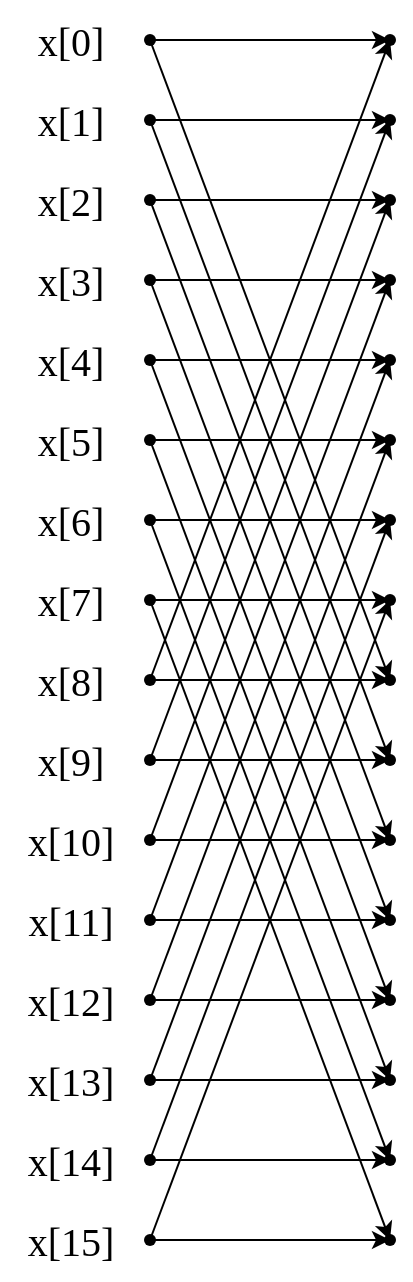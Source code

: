 <mxfile version="22.1.17" type="github">
  <diagram name="第 1 页" id="PlQmYlYMFUsXhehJsfZC">
    <mxGraphModel dx="1434" dy="746" grid="1" gridSize="10" guides="1" tooltips="1" connect="1" arrows="1" fold="1" page="1" pageScale="1" pageWidth="827" pageHeight="1169" math="0" shadow="0">
      <root>
        <mxCell id="0" />
        <mxCell id="1" parent="0" />
        <mxCell id="Fbb4tmbp8fCs58sTuZUb-35" style="edgeStyle=orthogonalEdgeStyle;rounded=0;orthogonalLoop=1;jettySize=auto;html=1;" edge="1" parent="1" source="Fbb4tmbp8fCs58sTuZUb-1" target="Fbb4tmbp8fCs58sTuZUb-17">
          <mxGeometry relative="1" as="geometry" />
        </mxCell>
        <mxCell id="Fbb4tmbp8fCs58sTuZUb-1" value="" style="shape=waypoint;sketch=0;size=6;pointerEvents=1;points=[];fillColor=none;resizable=0;rotatable=0;perimeter=centerPerimeter;snapToPoint=1;" vertex="1" parent="1">
          <mxGeometry x="190" y="110" width="20" height="20" as="geometry" />
        </mxCell>
        <mxCell id="Fbb4tmbp8fCs58sTuZUb-2" value="" style="shape=waypoint;sketch=0;size=6;pointerEvents=1;points=[];fillColor=none;resizable=0;rotatable=0;perimeter=centerPerimeter;snapToPoint=1;" vertex="1" parent="1">
          <mxGeometry x="190" y="230" width="20" height="20" as="geometry" />
        </mxCell>
        <mxCell id="Fbb4tmbp8fCs58sTuZUb-55" style="edgeStyle=none;shape=connector;rounded=0;orthogonalLoop=1;jettySize=auto;html=1;labelBackgroundColor=default;strokeColor=default;align=center;verticalAlign=middle;fontFamily=Helvetica;fontSize=11;fontColor=default;endArrow=classic;" edge="1" parent="1" source="Fbb4tmbp8fCs58sTuZUb-3" target="Fbb4tmbp8fCs58sTuZUb-19">
          <mxGeometry relative="1" as="geometry" />
        </mxCell>
        <mxCell id="Fbb4tmbp8fCs58sTuZUb-3" value="" style="shape=waypoint;sketch=0;size=6;pointerEvents=1;points=[];fillColor=none;resizable=0;rotatable=0;perimeter=centerPerimeter;snapToPoint=1;" vertex="1" parent="1">
          <mxGeometry x="190" y="190" width="20" height="20" as="geometry" />
        </mxCell>
        <mxCell id="Fbb4tmbp8fCs58sTuZUb-53" style="edgeStyle=orthogonalEdgeStyle;rounded=0;orthogonalLoop=1;jettySize=auto;html=1;" edge="1" parent="1" source="Fbb4tmbp8fCs58sTuZUb-4" target="Fbb4tmbp8fCs58sTuZUb-20">
          <mxGeometry relative="1" as="geometry" />
        </mxCell>
        <mxCell id="Fbb4tmbp8fCs58sTuZUb-54" style="rounded=0;orthogonalLoop=1;jettySize=auto;html=1;" edge="1" parent="1" source="Fbb4tmbp8fCs58sTuZUb-4" target="Fbb4tmbp8fCs58sTuZUb-28">
          <mxGeometry relative="1" as="geometry" />
        </mxCell>
        <mxCell id="Fbb4tmbp8fCs58sTuZUb-4" value="" style="shape=waypoint;sketch=0;size=6;pointerEvents=1;points=[];fillColor=none;resizable=0;rotatable=0;perimeter=centerPerimeter;snapToPoint=1;" vertex="1" parent="1">
          <mxGeometry x="190" y="150" width="20" height="20" as="geometry" />
        </mxCell>
        <mxCell id="Fbb4tmbp8fCs58sTuZUb-5" value="" style="shape=waypoint;sketch=0;size=6;pointerEvents=1;points=[];fillColor=none;resizable=0;rotatable=0;perimeter=centerPerimeter;snapToPoint=1;" vertex="1" parent="1">
          <mxGeometry x="190" y="270" width="20" height="20" as="geometry" />
        </mxCell>
        <mxCell id="Fbb4tmbp8fCs58sTuZUb-67" style="edgeStyle=none;shape=connector;rounded=0;orthogonalLoop=1;jettySize=auto;html=1;labelBackgroundColor=default;strokeColor=default;align=center;verticalAlign=middle;fontFamily=Helvetica;fontSize=11;fontColor=default;endArrow=classic;" edge="1" parent="1" source="Fbb4tmbp8fCs58sTuZUb-6" target="Fbb4tmbp8fCs58sTuZUb-22">
          <mxGeometry relative="1" as="geometry" />
        </mxCell>
        <mxCell id="Fbb4tmbp8fCs58sTuZUb-6" value="" style="shape=waypoint;sketch=0;size=6;pointerEvents=1;points=[];fillColor=none;resizable=0;rotatable=0;perimeter=centerPerimeter;snapToPoint=1;" vertex="1" parent="1">
          <mxGeometry x="190" y="390" width="20" height="20" as="geometry" />
        </mxCell>
        <mxCell id="Fbb4tmbp8fCs58sTuZUb-7" value="" style="shape=waypoint;sketch=0;size=6;pointerEvents=1;points=[];fillColor=none;resizable=0;rotatable=0;perimeter=centerPerimeter;snapToPoint=1;" vertex="1" parent="1">
          <mxGeometry x="190" y="350" width="20" height="20" as="geometry" />
        </mxCell>
        <mxCell id="Fbb4tmbp8fCs58sTuZUb-8" value="" style="shape=waypoint;sketch=0;size=6;pointerEvents=1;points=[];fillColor=none;resizable=0;rotatable=0;perimeter=centerPerimeter;snapToPoint=1;" vertex="1" parent="1">
          <mxGeometry x="190" y="310" width="20" height="20" as="geometry" />
        </mxCell>
        <mxCell id="Fbb4tmbp8fCs58sTuZUb-9" value="" style="shape=waypoint;sketch=0;size=6;pointerEvents=1;points=[];fillColor=none;resizable=0;rotatable=0;perimeter=centerPerimeter;snapToPoint=1;" vertex="1" parent="1">
          <mxGeometry x="190" y="430" width="20" height="20" as="geometry" />
        </mxCell>
        <mxCell id="Fbb4tmbp8fCs58sTuZUb-76" style="edgeStyle=none;shape=connector;rounded=0;orthogonalLoop=1;jettySize=auto;html=1;labelBackgroundColor=default;strokeColor=default;align=center;verticalAlign=middle;fontFamily=Helvetica;fontSize=11;fontColor=default;endArrow=classic;" edge="1" parent="1" source="Fbb4tmbp8fCs58sTuZUb-10" target="Fbb4tmbp8fCs58sTuZUb-26">
          <mxGeometry relative="1" as="geometry" />
        </mxCell>
        <mxCell id="Fbb4tmbp8fCs58sTuZUb-10" value="" style="shape=waypoint;sketch=0;size=6;pointerEvents=1;points=[];fillColor=none;resizable=0;rotatable=0;perimeter=centerPerimeter;snapToPoint=1;" vertex="1" parent="1">
          <mxGeometry x="190" y="550" width="20" height="20" as="geometry" />
        </mxCell>
        <mxCell id="Fbb4tmbp8fCs58sTuZUb-72" style="edgeStyle=none;shape=connector;rounded=0;orthogonalLoop=1;jettySize=auto;html=1;labelBackgroundColor=default;strokeColor=default;align=center;verticalAlign=middle;fontFamily=Helvetica;fontSize=11;fontColor=default;endArrow=classic;" edge="1" parent="1" source="Fbb4tmbp8fCs58sTuZUb-11" target="Fbb4tmbp8fCs58sTuZUb-19">
          <mxGeometry relative="1" as="geometry" />
        </mxCell>
        <mxCell id="Fbb4tmbp8fCs58sTuZUb-11" value="" style="shape=waypoint;sketch=0;size=6;pointerEvents=1;points=[];fillColor=none;resizable=0;rotatable=0;perimeter=centerPerimeter;snapToPoint=1;" vertex="1" parent="1">
          <mxGeometry x="190" y="510" width="20" height="20" as="geometry" />
        </mxCell>
        <mxCell id="Fbb4tmbp8fCs58sTuZUb-12" value="" style="shape=waypoint;sketch=0;size=6;pointerEvents=1;points=[];fillColor=none;resizable=0;rotatable=0;perimeter=centerPerimeter;snapToPoint=1;" vertex="1" parent="1">
          <mxGeometry x="190" y="470" width="20" height="20" as="geometry" />
        </mxCell>
        <mxCell id="Fbb4tmbp8fCs58sTuZUb-77" style="edgeStyle=none;shape=connector;rounded=0;orthogonalLoop=1;jettySize=auto;html=1;labelBackgroundColor=default;strokeColor=default;align=center;verticalAlign=middle;fontFamily=Helvetica;fontSize=11;fontColor=default;endArrow=classic;" edge="1" parent="1" source="Fbb4tmbp8fCs58sTuZUb-13" target="Fbb4tmbp8fCs58sTuZUb-21">
          <mxGeometry relative="1" as="geometry" />
        </mxCell>
        <mxCell id="Fbb4tmbp8fCs58sTuZUb-13" value="" style="shape=waypoint;sketch=0;size=6;pointerEvents=1;points=[];fillColor=none;resizable=0;rotatable=0;perimeter=centerPerimeter;snapToPoint=1;" vertex="1" parent="1">
          <mxGeometry x="190" y="590" width="20" height="20" as="geometry" />
        </mxCell>
        <mxCell id="Fbb4tmbp8fCs58sTuZUb-83" style="edgeStyle=none;shape=connector;rounded=0;orthogonalLoop=1;jettySize=auto;html=1;labelBackgroundColor=default;strokeColor=default;align=center;verticalAlign=middle;fontFamily=Helvetica;fontSize=11;fontColor=default;endArrow=classic;" edge="1" parent="1" source="Fbb4tmbp8fCs58sTuZUb-14" target="Fbb4tmbp8fCs58sTuZUb-22">
          <mxGeometry relative="1" as="geometry" />
        </mxCell>
        <mxCell id="Fbb4tmbp8fCs58sTuZUb-14" value="" style="shape=waypoint;sketch=0;size=6;pointerEvents=1;points=[];fillColor=none;resizable=0;rotatable=0;perimeter=centerPerimeter;snapToPoint=1;" vertex="1" parent="1">
          <mxGeometry x="190" y="710" width="20" height="20" as="geometry" />
        </mxCell>
        <mxCell id="Fbb4tmbp8fCs58sTuZUb-15" value="" style="shape=waypoint;sketch=0;size=6;pointerEvents=1;points=[];fillColor=none;resizable=0;rotatable=0;perimeter=centerPerimeter;snapToPoint=1;" vertex="1" parent="1">
          <mxGeometry x="190" y="670" width="20" height="20" as="geometry" />
        </mxCell>
        <mxCell id="Fbb4tmbp8fCs58sTuZUb-80" style="edgeStyle=none;shape=connector;rounded=0;orthogonalLoop=1;jettySize=auto;html=1;labelBackgroundColor=default;strokeColor=default;align=center;verticalAlign=middle;fontFamily=Helvetica;fontSize=11;fontColor=default;endArrow=classic;" edge="1" parent="1" source="Fbb4tmbp8fCs58sTuZUb-16" target="Fbb4tmbp8fCs58sTuZUb-32">
          <mxGeometry relative="1" as="geometry" />
        </mxCell>
        <mxCell id="Fbb4tmbp8fCs58sTuZUb-16" value="" style="shape=waypoint;sketch=0;size=6;pointerEvents=1;points=[];fillColor=none;resizable=0;rotatable=0;perimeter=centerPerimeter;snapToPoint=1;" vertex="1" parent="1">
          <mxGeometry x="190" y="630" width="20" height="20" as="geometry" />
        </mxCell>
        <mxCell id="Fbb4tmbp8fCs58sTuZUb-17" value="" style="shape=waypoint;sketch=0;size=6;pointerEvents=1;points=[];fillColor=none;resizable=0;rotatable=0;perimeter=centerPerimeter;snapToPoint=1;" vertex="1" parent="1">
          <mxGeometry x="310" y="110" width="20" height="20" as="geometry" />
        </mxCell>
        <mxCell id="Fbb4tmbp8fCs58sTuZUb-18" value="" style="shape=waypoint;sketch=0;size=6;pointerEvents=1;points=[];fillColor=none;resizable=0;rotatable=0;perimeter=centerPerimeter;snapToPoint=1;" vertex="1" parent="1">
          <mxGeometry x="310" y="230" width="20" height="20" as="geometry" />
        </mxCell>
        <mxCell id="Fbb4tmbp8fCs58sTuZUb-19" value="" style="shape=waypoint;sketch=0;size=6;pointerEvents=1;points=[];fillColor=none;resizable=0;rotatable=0;perimeter=centerPerimeter;snapToPoint=1;" vertex="1" parent="1">
          <mxGeometry x="310" y="190" width="20" height="20" as="geometry" />
        </mxCell>
        <mxCell id="Fbb4tmbp8fCs58sTuZUb-20" value="" style="shape=waypoint;sketch=0;size=6;pointerEvents=1;points=[];fillColor=none;resizable=0;rotatable=0;perimeter=centerPerimeter;snapToPoint=1;" vertex="1" parent="1">
          <mxGeometry x="310" y="150" width="20" height="20" as="geometry" />
        </mxCell>
        <mxCell id="Fbb4tmbp8fCs58sTuZUb-21" value="" style="shape=waypoint;sketch=0;size=6;pointerEvents=1;points=[];fillColor=none;resizable=0;rotatable=0;perimeter=centerPerimeter;snapToPoint=1;" vertex="1" parent="1">
          <mxGeometry x="310" y="270" width="20" height="20" as="geometry" />
        </mxCell>
        <mxCell id="Fbb4tmbp8fCs58sTuZUb-22" value="" style="shape=waypoint;sketch=0;size=6;pointerEvents=1;points=[];fillColor=none;resizable=0;rotatable=0;perimeter=centerPerimeter;snapToPoint=1;" vertex="1" parent="1">
          <mxGeometry x="310" y="390" width="20" height="20" as="geometry" />
        </mxCell>
        <mxCell id="Fbb4tmbp8fCs58sTuZUb-23" value="" style="shape=waypoint;sketch=0;size=6;pointerEvents=1;points=[];fillColor=none;resizable=0;rotatable=0;perimeter=centerPerimeter;snapToPoint=1;" vertex="1" parent="1">
          <mxGeometry x="310" y="350" width="20" height="20" as="geometry" />
        </mxCell>
        <mxCell id="Fbb4tmbp8fCs58sTuZUb-24" value="" style="shape=waypoint;sketch=0;size=6;pointerEvents=1;points=[];fillColor=none;resizable=0;rotatable=0;perimeter=centerPerimeter;snapToPoint=1;" vertex="1" parent="1">
          <mxGeometry x="310" y="310" width="20" height="20" as="geometry" />
        </mxCell>
        <mxCell id="Fbb4tmbp8fCs58sTuZUb-25" value="" style="shape=waypoint;sketch=0;size=6;pointerEvents=1;points=[];fillColor=none;resizable=0;rotatable=0;perimeter=centerPerimeter;snapToPoint=1;" vertex="1" parent="1">
          <mxGeometry x="310" y="430" width="20" height="20" as="geometry" />
        </mxCell>
        <mxCell id="Fbb4tmbp8fCs58sTuZUb-26" value="" style="shape=waypoint;sketch=0;size=6;pointerEvents=1;points=[];fillColor=none;resizable=0;rotatable=0;perimeter=centerPerimeter;snapToPoint=1;" vertex="1" parent="1">
          <mxGeometry x="310" y="550" width="20" height="20" as="geometry" />
        </mxCell>
        <mxCell id="Fbb4tmbp8fCs58sTuZUb-27" value="" style="shape=waypoint;sketch=0;size=6;pointerEvents=1;points=[];fillColor=none;resizable=0;rotatable=0;perimeter=centerPerimeter;snapToPoint=1;" vertex="1" parent="1">
          <mxGeometry x="310" y="510" width="20" height="20" as="geometry" />
        </mxCell>
        <mxCell id="Fbb4tmbp8fCs58sTuZUb-28" value="" style="shape=waypoint;sketch=0;size=6;pointerEvents=1;points=[];fillColor=none;resizable=0;rotatable=0;perimeter=centerPerimeter;snapToPoint=1;" vertex="1" parent="1">
          <mxGeometry x="310" y="470" width="20" height="20" as="geometry" />
        </mxCell>
        <mxCell id="Fbb4tmbp8fCs58sTuZUb-29" value="" style="shape=waypoint;sketch=0;size=6;pointerEvents=1;points=[];fillColor=none;resizable=0;rotatable=0;perimeter=centerPerimeter;snapToPoint=1;" vertex="1" parent="1">
          <mxGeometry x="310" y="590" width="20" height="20" as="geometry" />
        </mxCell>
        <mxCell id="Fbb4tmbp8fCs58sTuZUb-30" value="" style="shape=waypoint;sketch=0;size=6;pointerEvents=1;points=[];fillColor=none;resizable=0;rotatable=0;perimeter=centerPerimeter;snapToPoint=1;" vertex="1" parent="1">
          <mxGeometry x="310" y="710" width="20" height="20" as="geometry" />
        </mxCell>
        <mxCell id="Fbb4tmbp8fCs58sTuZUb-31" value="" style="shape=waypoint;sketch=0;size=6;pointerEvents=1;points=[];fillColor=none;resizable=0;rotatable=0;perimeter=centerPerimeter;snapToPoint=1;" vertex="1" parent="1">
          <mxGeometry x="310" y="670" width="20" height="20" as="geometry" />
        </mxCell>
        <mxCell id="Fbb4tmbp8fCs58sTuZUb-32" value="" style="shape=waypoint;sketch=0;size=6;pointerEvents=1;points=[];fillColor=none;resizable=0;rotatable=0;perimeter=centerPerimeter;snapToPoint=1;" vertex="1" parent="1">
          <mxGeometry x="310" y="630" width="20" height="20" as="geometry" />
        </mxCell>
        <mxCell id="Fbb4tmbp8fCs58sTuZUb-36" value="&lt;font style=&quot;font-size: 20px;&quot; face=&quot;Times New Roman&quot;&gt;x[0]&lt;/font&gt;" style="text;html=1;align=center;verticalAlign=middle;resizable=0;points=[];autosize=1;strokeColor=none;fillColor=none;" vertex="1" parent="1">
          <mxGeometry x="130" y="100" width="60" height="40" as="geometry" />
        </mxCell>
        <mxCell id="Fbb4tmbp8fCs58sTuZUb-37" value="&lt;font style=&quot;font-size: 20px;&quot; face=&quot;Times New Roman&quot;&gt;x[1]&lt;/font&gt;" style="text;html=1;align=center;verticalAlign=middle;resizable=0;points=[];autosize=1;strokeColor=none;fillColor=none;" vertex="1" parent="1">
          <mxGeometry x="130" y="140" width="60" height="40" as="geometry" />
        </mxCell>
        <mxCell id="Fbb4tmbp8fCs58sTuZUb-38" value="&lt;font style=&quot;font-size: 20px;&quot; face=&quot;Times New Roman&quot;&gt;x[2]&lt;/font&gt;" style="text;html=1;align=center;verticalAlign=middle;resizable=0;points=[];autosize=1;strokeColor=none;fillColor=none;" vertex="1" parent="1">
          <mxGeometry x="130" y="180" width="60" height="40" as="geometry" />
        </mxCell>
        <mxCell id="Fbb4tmbp8fCs58sTuZUb-39" value="&lt;font style=&quot;font-size: 20px;&quot; face=&quot;Times New Roman&quot;&gt;x[3]&lt;/font&gt;" style="text;html=1;align=center;verticalAlign=middle;resizable=0;points=[];autosize=1;strokeColor=none;fillColor=none;" vertex="1" parent="1">
          <mxGeometry x="130" y="220" width="60" height="40" as="geometry" />
        </mxCell>
        <mxCell id="Fbb4tmbp8fCs58sTuZUb-40" value="&lt;font style=&quot;font-size: 20px;&quot; face=&quot;Times New Roman&quot;&gt;x[4]&lt;/font&gt;" style="text;html=1;align=center;verticalAlign=middle;resizable=0;points=[];autosize=1;strokeColor=none;fillColor=none;" vertex="1" parent="1">
          <mxGeometry x="130" y="260" width="60" height="40" as="geometry" />
        </mxCell>
        <mxCell id="Fbb4tmbp8fCs58sTuZUb-41" value="&lt;font style=&quot;font-size: 20px;&quot; face=&quot;Times New Roman&quot;&gt;x[5]&lt;/font&gt;" style="text;html=1;align=center;verticalAlign=middle;resizable=0;points=[];autosize=1;strokeColor=none;fillColor=none;" vertex="1" parent="1">
          <mxGeometry x="130" y="300" width="60" height="40" as="geometry" />
        </mxCell>
        <mxCell id="Fbb4tmbp8fCs58sTuZUb-42" value="&lt;font style=&quot;font-size: 20px;&quot; face=&quot;Times New Roman&quot;&gt;x[6]&lt;/font&gt;" style="text;html=1;align=center;verticalAlign=middle;resizable=0;points=[];autosize=1;strokeColor=none;fillColor=none;" vertex="1" parent="1">
          <mxGeometry x="130" y="340" width="60" height="40" as="geometry" />
        </mxCell>
        <mxCell id="Fbb4tmbp8fCs58sTuZUb-43" value="&lt;font style=&quot;font-size: 20px;&quot; face=&quot;Times New Roman&quot;&gt;x[7]&lt;/font&gt;" style="text;html=1;align=center;verticalAlign=middle;resizable=0;points=[];autosize=1;strokeColor=none;fillColor=none;" vertex="1" parent="1">
          <mxGeometry x="130" y="380" width="60" height="40" as="geometry" />
        </mxCell>
        <mxCell id="Fbb4tmbp8fCs58sTuZUb-44" value="&lt;font style=&quot;font-size: 20px;&quot; face=&quot;Times New Roman&quot;&gt;x[8]&lt;/font&gt;" style="text;html=1;align=center;verticalAlign=middle;resizable=0;points=[];autosize=1;strokeColor=none;fillColor=none;" vertex="1" parent="1">
          <mxGeometry x="130" y="420" width="60" height="40" as="geometry" />
        </mxCell>
        <mxCell id="Fbb4tmbp8fCs58sTuZUb-45" value="&lt;font style=&quot;font-size: 20px;&quot; face=&quot;Times New Roman&quot;&gt;x[9]&lt;/font&gt;" style="text;html=1;align=center;verticalAlign=middle;resizable=0;points=[];autosize=1;strokeColor=none;fillColor=none;" vertex="1" parent="1">
          <mxGeometry x="130" y="460" width="60" height="40" as="geometry" />
        </mxCell>
        <mxCell id="Fbb4tmbp8fCs58sTuZUb-46" value="&lt;font style=&quot;font-size: 20px;&quot; face=&quot;Times New Roman&quot;&gt;x[10]&lt;/font&gt;" style="text;html=1;align=center;verticalAlign=middle;resizable=0;points=[];autosize=1;strokeColor=none;fillColor=none;" vertex="1" parent="1">
          <mxGeometry x="125" y="500" width="70" height="40" as="geometry" />
        </mxCell>
        <mxCell id="Fbb4tmbp8fCs58sTuZUb-47" value="&lt;font style=&quot;font-size: 20px;&quot; face=&quot;Times New Roman&quot;&gt;x[11]&lt;/font&gt;" style="text;html=1;align=center;verticalAlign=middle;resizable=0;points=[];autosize=1;strokeColor=none;fillColor=none;" vertex="1" parent="1">
          <mxGeometry x="125" y="540" width="70" height="40" as="geometry" />
        </mxCell>
        <mxCell id="Fbb4tmbp8fCs58sTuZUb-48" value="&lt;font style=&quot;font-size: 20px;&quot; face=&quot;Times New Roman&quot;&gt;x[12]&lt;/font&gt;" style="text;html=1;align=center;verticalAlign=middle;resizable=0;points=[];autosize=1;strokeColor=none;fillColor=none;" vertex="1" parent="1">
          <mxGeometry x="125" y="580" width="70" height="40" as="geometry" />
        </mxCell>
        <mxCell id="Fbb4tmbp8fCs58sTuZUb-49" value="&lt;font style=&quot;font-size: 20px;&quot; face=&quot;Times New Roman&quot;&gt;x[13]&lt;/font&gt;" style="text;html=1;align=center;verticalAlign=middle;resizable=0;points=[];autosize=1;strokeColor=none;fillColor=none;" vertex="1" parent="1">
          <mxGeometry x="125" y="620" width="70" height="40" as="geometry" />
        </mxCell>
        <mxCell id="Fbb4tmbp8fCs58sTuZUb-50" value="&lt;font style=&quot;font-size: 20px;&quot; face=&quot;Times New Roman&quot;&gt;x[14]&lt;/font&gt;" style="text;html=1;align=center;verticalAlign=middle;resizable=0;points=[];autosize=1;strokeColor=none;fillColor=none;" vertex="1" parent="1">
          <mxGeometry x="125" y="660" width="70" height="40" as="geometry" />
        </mxCell>
        <mxCell id="Fbb4tmbp8fCs58sTuZUb-51" value="&lt;font style=&quot;font-size: 20px;&quot; face=&quot;Times New Roman&quot;&gt;x[15]&lt;/font&gt;" style="text;html=1;align=center;verticalAlign=middle;resizable=0;points=[];autosize=1;strokeColor=none;fillColor=none;" vertex="1" parent="1">
          <mxGeometry x="125" y="700" width="70" height="40" as="geometry" />
        </mxCell>
        <mxCell id="Fbb4tmbp8fCs58sTuZUb-52" style="rounded=0;orthogonalLoop=1;jettySize=auto;html=1;entryX=0.3;entryY=0.95;entryDx=0;entryDy=0;entryPerimeter=0;" edge="1" parent="1" source="Fbb4tmbp8fCs58sTuZUb-1" target="Fbb4tmbp8fCs58sTuZUb-25">
          <mxGeometry relative="1" as="geometry" />
        </mxCell>
        <mxCell id="Fbb4tmbp8fCs58sTuZUb-56" style="edgeStyle=none;shape=connector;rounded=0;orthogonalLoop=1;jettySize=auto;html=1;entryX=0.75;entryY=0.65;entryDx=0;entryDy=0;entryPerimeter=0;labelBackgroundColor=default;strokeColor=default;align=center;verticalAlign=middle;fontFamily=Helvetica;fontSize=11;fontColor=default;endArrow=classic;" edge="1" parent="1" source="Fbb4tmbp8fCs58sTuZUb-3" target="Fbb4tmbp8fCs58sTuZUb-27">
          <mxGeometry relative="1" as="geometry" />
        </mxCell>
        <mxCell id="Fbb4tmbp8fCs58sTuZUb-57" style="edgeStyle=none;shape=connector;rounded=0;orthogonalLoop=1;jettySize=auto;html=1;entryX=1;entryY=0.5;entryDx=0;entryDy=0;entryPerimeter=0;labelBackgroundColor=default;strokeColor=default;align=center;verticalAlign=middle;fontFamily=Helvetica;fontSize=11;fontColor=default;endArrow=classic;" edge="1" parent="1" source="Fbb4tmbp8fCs58sTuZUb-2" target="Fbb4tmbp8fCs58sTuZUb-18">
          <mxGeometry relative="1" as="geometry" />
        </mxCell>
        <mxCell id="Fbb4tmbp8fCs58sTuZUb-59" style="edgeStyle=none;shape=connector;rounded=0;orthogonalLoop=1;jettySize=auto;html=1;entryX=0.7;entryY=0.75;entryDx=0;entryDy=0;entryPerimeter=0;labelBackgroundColor=default;strokeColor=default;align=center;verticalAlign=middle;fontFamily=Helvetica;fontSize=11;fontColor=default;endArrow=classic;" edge="1" parent="1" source="Fbb4tmbp8fCs58sTuZUb-2" target="Fbb4tmbp8fCs58sTuZUb-26">
          <mxGeometry relative="1" as="geometry" />
        </mxCell>
        <mxCell id="Fbb4tmbp8fCs58sTuZUb-60" style="edgeStyle=none;shape=connector;rounded=0;orthogonalLoop=1;jettySize=auto;html=1;entryX=-0.05;entryY=0.7;entryDx=0;entryDy=0;entryPerimeter=0;labelBackgroundColor=default;strokeColor=default;align=center;verticalAlign=middle;fontFamily=Helvetica;fontSize=11;fontColor=default;endArrow=classic;" edge="1" parent="1" source="Fbb4tmbp8fCs58sTuZUb-5" target="Fbb4tmbp8fCs58sTuZUb-21">
          <mxGeometry relative="1" as="geometry" />
        </mxCell>
        <mxCell id="Fbb4tmbp8fCs58sTuZUb-61" style="edgeStyle=none;shape=connector;rounded=0;orthogonalLoop=1;jettySize=auto;html=1;entryX=0.25;entryY=0.6;entryDx=0;entryDy=0;entryPerimeter=0;labelBackgroundColor=default;strokeColor=default;align=center;verticalAlign=middle;fontFamily=Helvetica;fontSize=11;fontColor=default;endArrow=classic;" edge="1" parent="1" source="Fbb4tmbp8fCs58sTuZUb-5" target="Fbb4tmbp8fCs58sTuZUb-29">
          <mxGeometry relative="1" as="geometry" />
        </mxCell>
        <mxCell id="Fbb4tmbp8fCs58sTuZUb-62" style="edgeStyle=none;shape=connector;rounded=0;orthogonalLoop=1;jettySize=auto;html=1;entryX=0.25;entryY=0.65;entryDx=0;entryDy=0;entryPerimeter=0;labelBackgroundColor=default;strokeColor=default;align=center;verticalAlign=middle;fontFamily=Helvetica;fontSize=11;fontColor=default;endArrow=classic;" edge="1" parent="1" source="Fbb4tmbp8fCs58sTuZUb-8" target="Fbb4tmbp8fCs58sTuZUb-24">
          <mxGeometry relative="1" as="geometry" />
        </mxCell>
        <mxCell id="Fbb4tmbp8fCs58sTuZUb-63" style="edgeStyle=none;shape=connector;rounded=0;orthogonalLoop=1;jettySize=auto;html=1;entryX=0.3;entryY=0.6;entryDx=0;entryDy=0;entryPerimeter=0;labelBackgroundColor=default;strokeColor=default;align=center;verticalAlign=middle;fontFamily=Helvetica;fontSize=11;fontColor=default;endArrow=classic;" edge="1" parent="1" source="Fbb4tmbp8fCs58sTuZUb-8" target="Fbb4tmbp8fCs58sTuZUb-32">
          <mxGeometry relative="1" as="geometry" />
        </mxCell>
        <mxCell id="Fbb4tmbp8fCs58sTuZUb-64" style="edgeStyle=none;shape=connector;rounded=0;orthogonalLoop=1;jettySize=auto;html=1;entryX=0.1;entryY=0.45;entryDx=0;entryDy=0;entryPerimeter=0;labelBackgroundColor=default;strokeColor=default;align=center;verticalAlign=middle;fontFamily=Helvetica;fontSize=11;fontColor=default;endArrow=classic;" edge="1" parent="1" source="Fbb4tmbp8fCs58sTuZUb-7" target="Fbb4tmbp8fCs58sTuZUb-31">
          <mxGeometry relative="1" as="geometry" />
        </mxCell>
        <mxCell id="Fbb4tmbp8fCs58sTuZUb-65" style="edgeStyle=none;shape=connector;rounded=0;orthogonalLoop=1;jettySize=auto;html=1;entryX=0.35;entryY=0.8;entryDx=0;entryDy=0;entryPerimeter=0;labelBackgroundColor=default;strokeColor=default;align=center;verticalAlign=middle;fontFamily=Helvetica;fontSize=11;fontColor=default;endArrow=classic;" edge="1" parent="1" source="Fbb4tmbp8fCs58sTuZUb-7" target="Fbb4tmbp8fCs58sTuZUb-23">
          <mxGeometry relative="1" as="geometry" />
        </mxCell>
        <mxCell id="Fbb4tmbp8fCs58sTuZUb-66" style="edgeStyle=none;shape=connector;rounded=0;orthogonalLoop=1;jettySize=auto;html=1;entryX=0.75;entryY=0.4;entryDx=0;entryDy=0;entryPerimeter=0;labelBackgroundColor=default;strokeColor=default;align=center;verticalAlign=middle;fontFamily=Helvetica;fontSize=11;fontColor=default;endArrow=classic;" edge="1" parent="1" source="Fbb4tmbp8fCs58sTuZUb-6" target="Fbb4tmbp8fCs58sTuZUb-30">
          <mxGeometry relative="1" as="geometry" />
        </mxCell>
        <mxCell id="Fbb4tmbp8fCs58sTuZUb-68" style="edgeStyle=none;shape=connector;rounded=0;orthogonalLoop=1;jettySize=auto;html=1;entryX=0.65;entryY=0.2;entryDx=0;entryDy=0;entryPerimeter=0;labelBackgroundColor=default;strokeColor=default;align=center;verticalAlign=middle;fontFamily=Helvetica;fontSize=11;fontColor=default;endArrow=classic;" edge="1" parent="1" source="Fbb4tmbp8fCs58sTuZUb-9" target="Fbb4tmbp8fCs58sTuZUb-17">
          <mxGeometry relative="1" as="geometry" />
        </mxCell>
        <mxCell id="Fbb4tmbp8fCs58sTuZUb-69" style="edgeStyle=none;shape=connector;rounded=0;orthogonalLoop=1;jettySize=auto;html=1;entryX=1.2;entryY=0.95;entryDx=0;entryDy=0;entryPerimeter=0;labelBackgroundColor=default;strokeColor=default;align=center;verticalAlign=middle;fontFamily=Helvetica;fontSize=11;fontColor=default;endArrow=classic;" edge="1" parent="1" source="Fbb4tmbp8fCs58sTuZUb-9" target="Fbb4tmbp8fCs58sTuZUb-25">
          <mxGeometry relative="1" as="geometry" />
        </mxCell>
        <mxCell id="Fbb4tmbp8fCs58sTuZUb-70" style="edgeStyle=none;shape=connector;rounded=0;orthogonalLoop=1;jettySize=auto;html=1;entryX=0.8;entryY=0.25;entryDx=0;entryDy=0;entryPerimeter=0;labelBackgroundColor=default;strokeColor=default;align=center;verticalAlign=middle;fontFamily=Helvetica;fontSize=11;fontColor=default;endArrow=classic;" edge="1" parent="1" source="Fbb4tmbp8fCs58sTuZUb-12" target="Fbb4tmbp8fCs58sTuZUb-20">
          <mxGeometry relative="1" as="geometry" />
        </mxCell>
        <mxCell id="Fbb4tmbp8fCs58sTuZUb-71" style="edgeStyle=none;shape=connector;rounded=0;orthogonalLoop=1;jettySize=auto;html=1;entryX=0.75;entryY=0.7;entryDx=0;entryDy=0;entryPerimeter=0;labelBackgroundColor=default;strokeColor=default;align=center;verticalAlign=middle;fontFamily=Helvetica;fontSize=11;fontColor=default;endArrow=classic;" edge="1" parent="1" source="Fbb4tmbp8fCs58sTuZUb-12" target="Fbb4tmbp8fCs58sTuZUb-28">
          <mxGeometry relative="1" as="geometry" />
        </mxCell>
        <mxCell id="Fbb4tmbp8fCs58sTuZUb-73" style="edgeStyle=none;shape=connector;rounded=0;orthogonalLoop=1;jettySize=auto;html=1;entryX=0.35;entryY=0.75;entryDx=0;entryDy=0;entryPerimeter=0;labelBackgroundColor=default;strokeColor=default;align=center;verticalAlign=middle;fontFamily=Helvetica;fontSize=11;fontColor=default;endArrow=classic;" edge="1" parent="1" source="Fbb4tmbp8fCs58sTuZUb-11" target="Fbb4tmbp8fCs58sTuZUb-27">
          <mxGeometry relative="1" as="geometry" />
        </mxCell>
        <mxCell id="Fbb4tmbp8fCs58sTuZUb-75" style="edgeStyle=none;shape=connector;rounded=0;orthogonalLoop=1;jettySize=auto;html=1;entryX=0.3;entryY=0.6;entryDx=0;entryDy=0;entryPerimeter=0;labelBackgroundColor=default;strokeColor=default;align=center;verticalAlign=middle;fontFamily=Helvetica;fontSize=11;fontColor=default;endArrow=classic;" edge="1" parent="1" source="Fbb4tmbp8fCs58sTuZUb-10" target="Fbb4tmbp8fCs58sTuZUb-18">
          <mxGeometry relative="1" as="geometry" />
        </mxCell>
        <mxCell id="Fbb4tmbp8fCs58sTuZUb-78" style="edgeStyle=none;shape=connector;rounded=0;orthogonalLoop=1;jettySize=auto;html=1;entryX=0.6;entryY=0.75;entryDx=0;entryDy=0;entryPerimeter=0;labelBackgroundColor=default;strokeColor=default;align=center;verticalAlign=middle;fontFamily=Helvetica;fontSize=11;fontColor=default;endArrow=classic;" edge="1" parent="1" source="Fbb4tmbp8fCs58sTuZUb-13" target="Fbb4tmbp8fCs58sTuZUb-29">
          <mxGeometry relative="1" as="geometry" />
        </mxCell>
        <mxCell id="Fbb4tmbp8fCs58sTuZUb-79" style="edgeStyle=none;shape=connector;rounded=0;orthogonalLoop=1;jettySize=auto;html=1;entryX=0.9;entryY=0.75;entryDx=0;entryDy=0;entryPerimeter=0;labelBackgroundColor=default;strokeColor=default;align=center;verticalAlign=middle;fontFamily=Helvetica;fontSize=11;fontColor=default;endArrow=classic;" edge="1" parent="1" source="Fbb4tmbp8fCs58sTuZUb-16" target="Fbb4tmbp8fCs58sTuZUb-24">
          <mxGeometry relative="1" as="geometry" />
        </mxCell>
        <mxCell id="Fbb4tmbp8fCs58sTuZUb-81" style="edgeStyle=none;shape=connector;rounded=0;orthogonalLoop=1;jettySize=auto;html=1;entryX=0.8;entryY=0.7;entryDx=0;entryDy=0;entryPerimeter=0;labelBackgroundColor=default;strokeColor=default;align=center;verticalAlign=middle;fontFamily=Helvetica;fontSize=11;fontColor=default;endArrow=classic;" edge="1" parent="1" source="Fbb4tmbp8fCs58sTuZUb-15" target="Fbb4tmbp8fCs58sTuZUb-23">
          <mxGeometry relative="1" as="geometry" />
        </mxCell>
        <mxCell id="Fbb4tmbp8fCs58sTuZUb-82" style="edgeStyle=none;shape=connector;rounded=0;orthogonalLoop=1;jettySize=auto;html=1;entryX=0.75;entryY=0.55;entryDx=0;entryDy=0;entryPerimeter=0;labelBackgroundColor=default;strokeColor=default;align=center;verticalAlign=middle;fontFamily=Helvetica;fontSize=11;fontColor=default;endArrow=classic;" edge="1" parent="1" source="Fbb4tmbp8fCs58sTuZUb-15" target="Fbb4tmbp8fCs58sTuZUb-31">
          <mxGeometry relative="1" as="geometry" />
        </mxCell>
        <mxCell id="Fbb4tmbp8fCs58sTuZUb-84" style="edgeStyle=none;shape=connector;rounded=0;orthogonalLoop=1;jettySize=auto;html=1;entryX=0.2;entryY=0.85;entryDx=0;entryDy=0;entryPerimeter=0;labelBackgroundColor=default;strokeColor=default;align=center;verticalAlign=middle;fontFamily=Helvetica;fontSize=11;fontColor=default;endArrow=classic;" edge="1" parent="1" source="Fbb4tmbp8fCs58sTuZUb-14" target="Fbb4tmbp8fCs58sTuZUb-30">
          <mxGeometry relative="1" as="geometry" />
        </mxCell>
      </root>
    </mxGraphModel>
  </diagram>
</mxfile>
